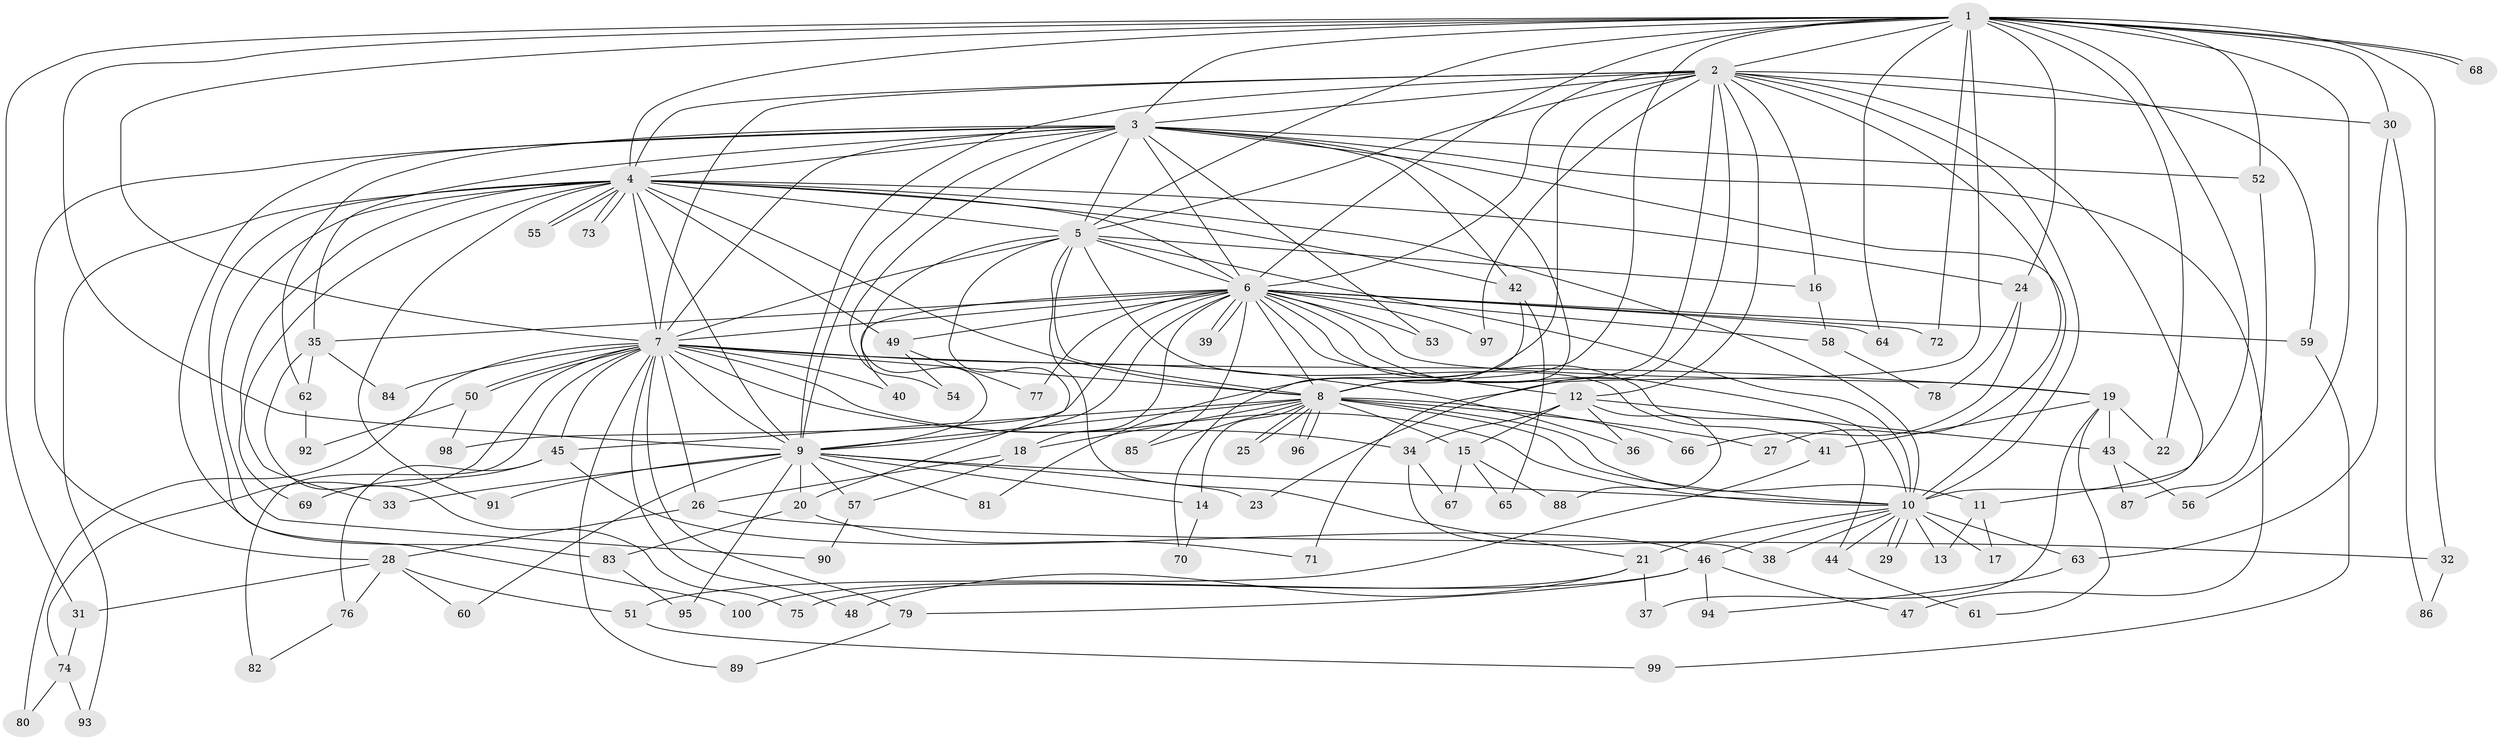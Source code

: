 // Generated by graph-tools (version 1.1) at 2025/11/02/21/25 10:11:07]
// undirected, 100 vertices, 225 edges
graph export_dot {
graph [start="1"]
  node [color=gray90,style=filled];
  1;
  2;
  3;
  4;
  5;
  6;
  7;
  8;
  9;
  10;
  11;
  12;
  13;
  14;
  15;
  16;
  17;
  18;
  19;
  20;
  21;
  22;
  23;
  24;
  25;
  26;
  27;
  28;
  29;
  30;
  31;
  32;
  33;
  34;
  35;
  36;
  37;
  38;
  39;
  40;
  41;
  42;
  43;
  44;
  45;
  46;
  47;
  48;
  49;
  50;
  51;
  52;
  53;
  54;
  55;
  56;
  57;
  58;
  59;
  60;
  61;
  62;
  63;
  64;
  65;
  66;
  67;
  68;
  69;
  70;
  71;
  72;
  73;
  74;
  75;
  76;
  77;
  78;
  79;
  80;
  81;
  82;
  83;
  84;
  85;
  86;
  87;
  88;
  89;
  90;
  91;
  92;
  93;
  94;
  95;
  96;
  97;
  98;
  99;
  100;
  1 -- 2;
  1 -- 3;
  1 -- 4;
  1 -- 5;
  1 -- 6;
  1 -- 7;
  1 -- 8;
  1 -- 9;
  1 -- 10;
  1 -- 22;
  1 -- 23;
  1 -- 24;
  1 -- 30;
  1 -- 31;
  1 -- 32;
  1 -- 52;
  1 -- 56;
  1 -- 64;
  1 -- 68;
  1 -- 68;
  1 -- 72;
  2 -- 3;
  2 -- 4;
  2 -- 5;
  2 -- 6;
  2 -- 7;
  2 -- 8;
  2 -- 9;
  2 -- 10;
  2 -- 11;
  2 -- 12;
  2 -- 16;
  2 -- 27;
  2 -- 30;
  2 -- 59;
  2 -- 71;
  2 -- 81;
  2 -- 97;
  3 -- 4;
  3 -- 5;
  3 -- 6;
  3 -- 7;
  3 -- 8;
  3 -- 9;
  3 -- 10;
  3 -- 28;
  3 -- 35;
  3 -- 42;
  3 -- 47;
  3 -- 52;
  3 -- 53;
  3 -- 54;
  3 -- 62;
  3 -- 83;
  4 -- 5;
  4 -- 6;
  4 -- 7;
  4 -- 8;
  4 -- 9;
  4 -- 10;
  4 -- 24;
  4 -- 33;
  4 -- 42;
  4 -- 49;
  4 -- 55;
  4 -- 55;
  4 -- 69;
  4 -- 73;
  4 -- 73;
  4 -- 90;
  4 -- 91;
  4 -- 93;
  4 -- 100;
  5 -- 6;
  5 -- 7;
  5 -- 8;
  5 -- 9;
  5 -- 10;
  5 -- 16;
  5 -- 20;
  5 -- 21;
  5 -- 41;
  6 -- 7;
  6 -- 8;
  6 -- 9;
  6 -- 10;
  6 -- 12;
  6 -- 18;
  6 -- 19;
  6 -- 35;
  6 -- 39;
  6 -- 39;
  6 -- 40;
  6 -- 44;
  6 -- 49;
  6 -- 53;
  6 -- 58;
  6 -- 59;
  6 -- 64;
  6 -- 72;
  6 -- 77;
  6 -- 85;
  6 -- 97;
  6 -- 98;
  7 -- 8;
  7 -- 9;
  7 -- 10;
  7 -- 19;
  7 -- 26;
  7 -- 34;
  7 -- 36;
  7 -- 40;
  7 -- 45;
  7 -- 48;
  7 -- 50;
  7 -- 50;
  7 -- 74;
  7 -- 79;
  7 -- 80;
  7 -- 82;
  7 -- 84;
  7 -- 89;
  8 -- 9;
  8 -- 10;
  8 -- 11;
  8 -- 14;
  8 -- 15;
  8 -- 18;
  8 -- 25;
  8 -- 25;
  8 -- 27;
  8 -- 45;
  8 -- 66;
  8 -- 85;
  8 -- 96;
  8 -- 96;
  9 -- 10;
  9 -- 14;
  9 -- 20;
  9 -- 23;
  9 -- 33;
  9 -- 57;
  9 -- 60;
  9 -- 81;
  9 -- 91;
  9 -- 95;
  10 -- 13;
  10 -- 17;
  10 -- 21;
  10 -- 29;
  10 -- 29;
  10 -- 38;
  10 -- 44;
  10 -- 46;
  10 -- 63;
  11 -- 13;
  11 -- 17;
  12 -- 15;
  12 -- 34;
  12 -- 36;
  12 -- 43;
  12 -- 88;
  14 -- 70;
  15 -- 65;
  15 -- 67;
  15 -- 88;
  16 -- 58;
  18 -- 26;
  18 -- 57;
  19 -- 22;
  19 -- 37;
  19 -- 41;
  19 -- 43;
  19 -- 61;
  20 -- 71;
  20 -- 83;
  21 -- 37;
  21 -- 48;
  21 -- 75;
  24 -- 66;
  24 -- 78;
  26 -- 28;
  26 -- 32;
  28 -- 31;
  28 -- 51;
  28 -- 60;
  28 -- 76;
  30 -- 63;
  30 -- 86;
  31 -- 74;
  32 -- 86;
  34 -- 38;
  34 -- 67;
  35 -- 62;
  35 -- 75;
  35 -- 84;
  41 -- 51;
  42 -- 65;
  42 -- 70;
  43 -- 56;
  43 -- 87;
  44 -- 61;
  45 -- 46;
  45 -- 69;
  45 -- 76;
  46 -- 47;
  46 -- 79;
  46 -- 94;
  46 -- 100;
  49 -- 54;
  49 -- 77;
  50 -- 92;
  50 -- 98;
  51 -- 99;
  52 -- 87;
  57 -- 90;
  58 -- 78;
  59 -- 99;
  62 -- 92;
  63 -- 94;
  74 -- 80;
  74 -- 93;
  76 -- 82;
  79 -- 89;
  83 -- 95;
}
